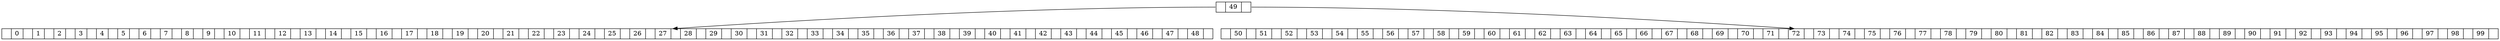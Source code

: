 digraph btree {
node [shape = record, height = .1];
node0[label = "<c0>|49|<c1>"];
node00[label = "<c0>|0|<c1>|1|<c2>|2|<c3>|3|<c4>|4|<c5>|5|<c6>|6|<c7>|7|<c8>|8|<c9>|9|<c10>|10|<c11>|11|<c12>|12|<c13>|13|<c14>|14|<c15>|15|<c16>|16|<c17>|17|<c18>|18|<c19>|19|<c20>|20|<c21>|21|<c22>|22|<c23>|23|<c24>|24|<c25>|25|<c26>|26|<c27>|27|<c28>|28|<c29>|29|<c30>|30|<c31>|31|<c32>|32|<c33>|33|<c34>|34|<c35>|35|<c36>|36|<c37>|37|<c38>|38|<c39>|39|<c40>|40|<c41>|41|<c42>|42|<c43>|43|<c44>|44|<c45>|45|<c46>|46|<c47>|47|<c48>|48|<c49>"];
"node0": c0 -> "node00"
node01[label = "<c0>|50|<c1>|51|<c2>|52|<c3>|53|<c4>|54|<c5>|55|<c6>|56|<c7>|57|<c8>|58|<c9>|59|<c10>|60|<c11>|61|<c12>|62|<c13>|63|<c14>|64|<c15>|65|<c16>|66|<c17>|67|<c18>|68|<c19>|69|<c20>|70|<c21>|71|<c22>|72|<c23>|73|<c24>|74|<c25>|75|<c26>|76|<c27>|77|<c28>|78|<c29>|79|<c30>|80|<c31>|81|<c32>|82|<c33>|83|<c34>|84|<c35>|85|<c36>|86|<c37>|87|<c38>|88|<c39>|89|<c40>|90|<c41>|91|<c42>|92|<c43>|93|<c44>|94|<c45>|95|<c46>|96|<c47>|97|<c48>|98|<c49>|99|<c50>"];
"node0": c1 -> "node01"
}

